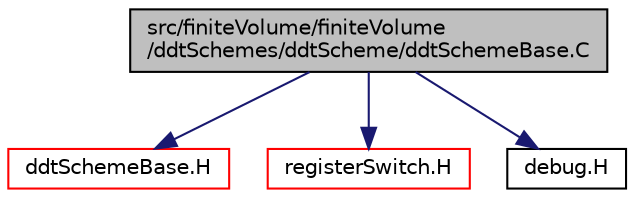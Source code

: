 digraph "src/finiteVolume/finiteVolume/ddtSchemes/ddtScheme/ddtSchemeBase.C"
{
  bgcolor="transparent";
  edge [fontname="Helvetica",fontsize="10",labelfontname="Helvetica",labelfontsize="10"];
  node [fontname="Helvetica",fontsize="10",shape=record];
  Node1 [label="src/finiteVolume/finiteVolume\l/ddtSchemes/ddtScheme/ddtSchemeBase.C",height=0.2,width=0.4,color="black", fillcolor="grey75", style="filled" fontcolor="black"];
  Node1 -> Node2 [color="midnightblue",fontsize="10",style="solid",fontname="Helvetica"];
  Node2 [label="ddtSchemeBase.H",height=0.2,width=0.4,color="red",URL="$ddtSchemeBase_8H.html"];
  Node1 -> Node3 [color="midnightblue",fontsize="10",style="solid",fontname="Helvetica"];
  Node3 [label="registerSwitch.H",height=0.2,width=0.4,color="red",URL="$registerSwitch_8H.html"];
  Node1 -> Node4 [color="midnightblue",fontsize="10",style="solid",fontname="Helvetica"];
  Node4 [label="debug.H",height=0.2,width=0.4,color="black",URL="$debug_8H.html"];
}
